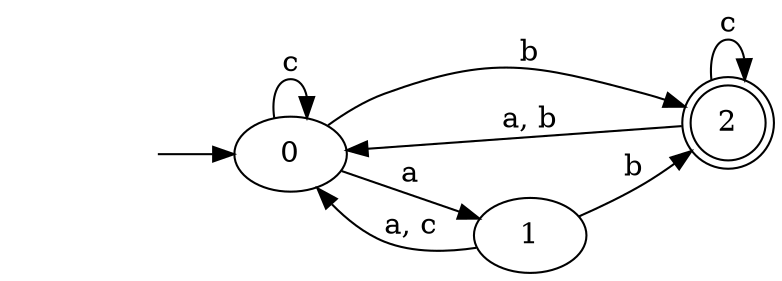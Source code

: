 digraph {
    rankdir="LR";

    entry [style=invis];
    2 [shape=doublecircle];

    entry -> 0;
    0 -> 1 [label="a"];
    0 -> 2 [label="b"];
    0 -> 0 [label="c"];

    1 -> 0 [label="a, c"];
    1 -> 2 [label="b"];

    2 -> 0 [label="a, b"];
    2 -> 2 [label="c"];
}
